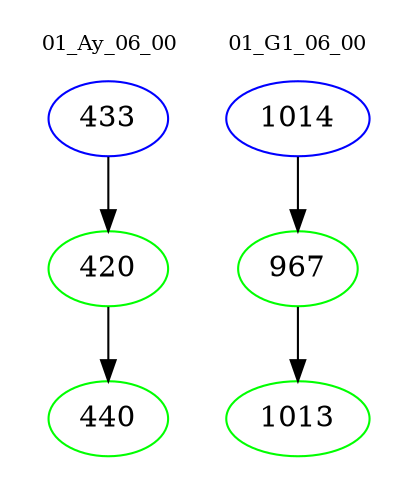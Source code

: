 digraph{
subgraph cluster_0 {
color = white
label = "01_Ay_06_00";
fontsize=10;
T0_433 [label="433", color="blue"]
T0_433 -> T0_420 [color="black"]
T0_420 [label="420", color="green"]
T0_420 -> T0_440 [color="black"]
T0_440 [label="440", color="green"]
}
subgraph cluster_1 {
color = white
label = "01_G1_06_00";
fontsize=10;
T1_1014 [label="1014", color="blue"]
T1_1014 -> T1_967 [color="black"]
T1_967 [label="967", color="green"]
T1_967 -> T1_1013 [color="black"]
T1_1013 [label="1013", color="green"]
}
}
